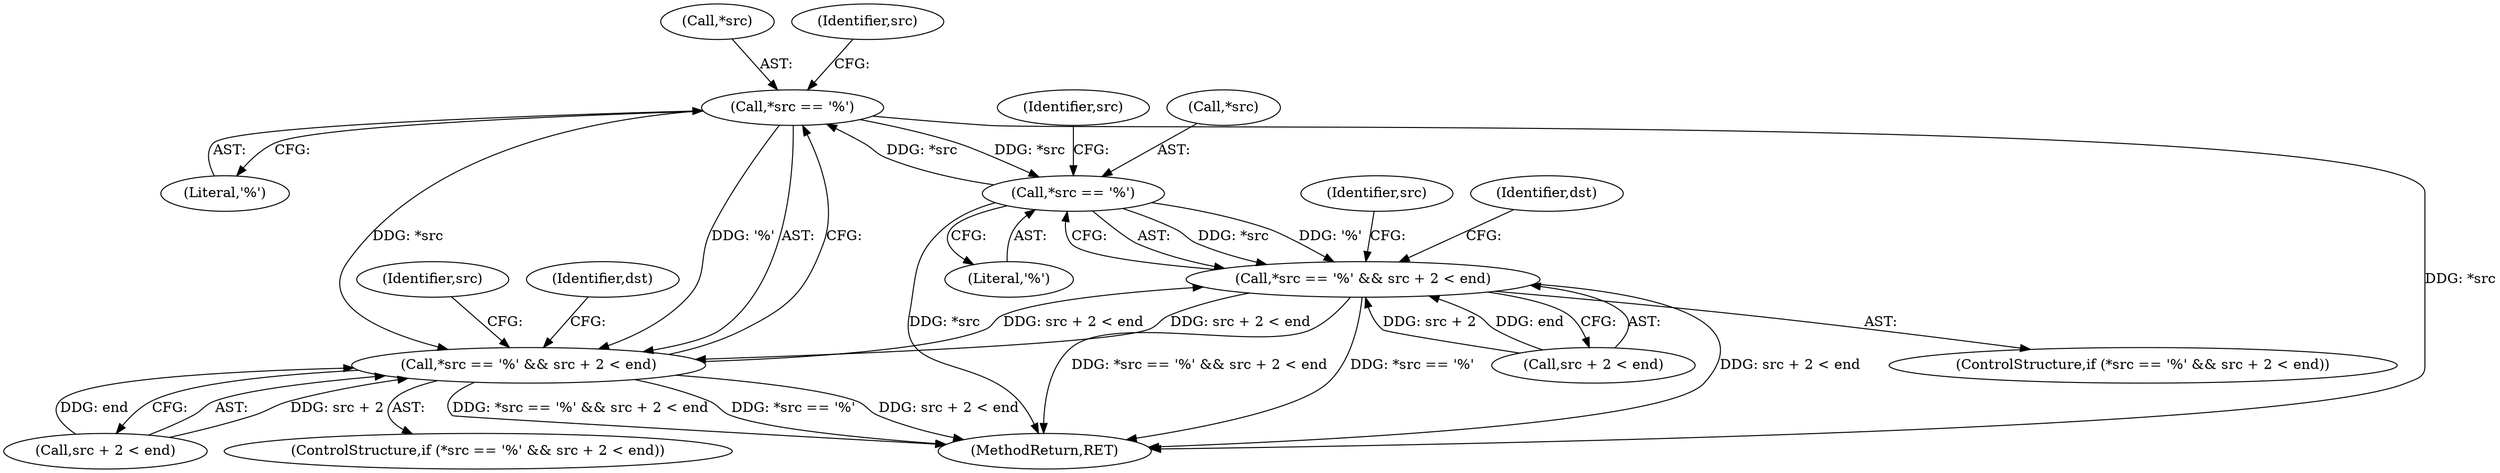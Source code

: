digraph "0_gnupg_2cbd76f7911fc215845e89b50d6af5ff4a83dd77@pointer" {
"1000458" [label="(Call,*src == '%')"];
"1000608" [label="(Call,*src == '%')"];
"1000458" [label="(Call,*src == '%')"];
"1000457" [label="(Call,*src == '%' && src + 2 < end)"];
"1000607" [label="(Call,*src == '%' && src + 2 < end)"];
"1000485" [label="(Identifier,dst)"];
"1000458" [label="(Call,*src == '%')"];
"1000459" [label="(Call,*src)"];
"1000462" [label="(Call,src + 2 < end)"];
"1000611" [label="(Literal,'%')"];
"1000608" [label="(Call,*src == '%')"];
"1000456" [label="(ControlStructure,if (*src == '%' && src + 2 < end))"];
"1000469" [label="(Identifier,src)"];
"1000633" [label="(Identifier,dst)"];
"1000612" [label="(Call,src + 2 < end)"];
"1000609" [label="(Call,*src)"];
"1000614" [label="(Identifier,src)"];
"1000607" [label="(Call,*src == '%' && src + 2 < end)"];
"1000461" [label="(Literal,'%')"];
"1000619" [label="(Identifier,src)"];
"1000464" [label="(Identifier,src)"];
"1000606" [label="(ControlStructure,if (*src == '%' && src + 2 < end))"];
"1000874" [label="(MethodReturn,RET)"];
"1000457" [label="(Call,*src == '%' && src + 2 < end)"];
"1000458" -> "1000457"  [label="AST: "];
"1000458" -> "1000461"  [label="CFG: "];
"1000459" -> "1000458"  [label="AST: "];
"1000461" -> "1000458"  [label="AST: "];
"1000464" -> "1000458"  [label="CFG: "];
"1000457" -> "1000458"  [label="CFG: "];
"1000458" -> "1000874"  [label="DDG: *src"];
"1000458" -> "1000457"  [label="DDG: *src"];
"1000458" -> "1000457"  [label="DDG: '%'"];
"1000608" -> "1000458"  [label="DDG: *src"];
"1000458" -> "1000608"  [label="DDG: *src"];
"1000608" -> "1000607"  [label="AST: "];
"1000608" -> "1000611"  [label="CFG: "];
"1000609" -> "1000608"  [label="AST: "];
"1000611" -> "1000608"  [label="AST: "];
"1000614" -> "1000608"  [label="CFG: "];
"1000607" -> "1000608"  [label="CFG: "];
"1000608" -> "1000874"  [label="DDG: *src"];
"1000608" -> "1000607"  [label="DDG: *src"];
"1000608" -> "1000607"  [label="DDG: '%'"];
"1000457" -> "1000456"  [label="AST: "];
"1000457" -> "1000462"  [label="CFG: "];
"1000462" -> "1000457"  [label="AST: "];
"1000469" -> "1000457"  [label="CFG: "];
"1000485" -> "1000457"  [label="CFG: "];
"1000457" -> "1000874"  [label="DDG: *src == '%' && src + 2 < end"];
"1000457" -> "1000874"  [label="DDG: *src == '%'"];
"1000457" -> "1000874"  [label="DDG: src + 2 < end"];
"1000607" -> "1000457"  [label="DDG: src + 2 < end"];
"1000462" -> "1000457"  [label="DDG: src + 2"];
"1000462" -> "1000457"  [label="DDG: end"];
"1000457" -> "1000607"  [label="DDG: src + 2 < end"];
"1000607" -> "1000606"  [label="AST: "];
"1000607" -> "1000612"  [label="CFG: "];
"1000612" -> "1000607"  [label="AST: "];
"1000619" -> "1000607"  [label="CFG: "];
"1000633" -> "1000607"  [label="CFG: "];
"1000607" -> "1000874"  [label="DDG: *src == '%' && src + 2 < end"];
"1000607" -> "1000874"  [label="DDG: *src == '%'"];
"1000607" -> "1000874"  [label="DDG: src + 2 < end"];
"1000612" -> "1000607"  [label="DDG: src + 2"];
"1000612" -> "1000607"  [label="DDG: end"];
}
